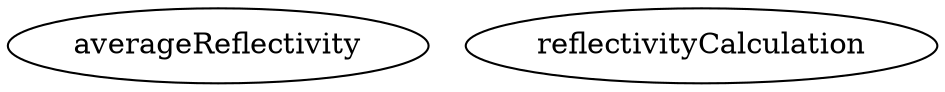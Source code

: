 /* Created by mdot for Matlab */
digraph m2html {

  averageReflectivity [URL="averageReflectivity.html"];
  reflectivityCalculation [URL="reflectivityCalculation.html"];
}